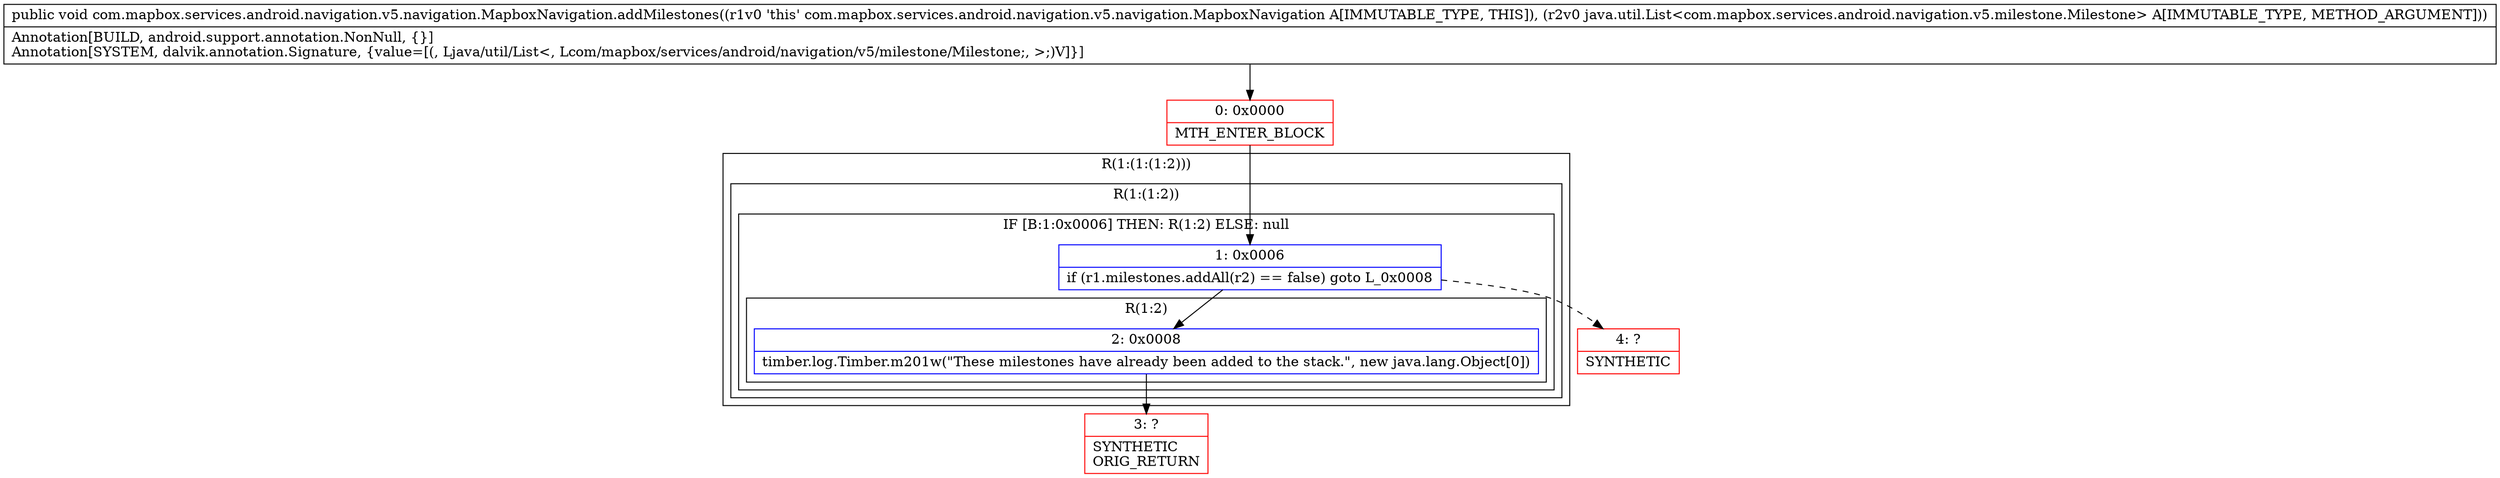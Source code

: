 digraph "CFG forcom.mapbox.services.android.navigation.v5.navigation.MapboxNavigation.addMilestones(Ljava\/util\/List;)V" {
subgraph cluster_Region_1312559525 {
label = "R(1:(1:(1:2)))";
node [shape=record,color=blue];
subgraph cluster_Region_853709897 {
label = "R(1:(1:2))";
node [shape=record,color=blue];
subgraph cluster_IfRegion_1455601858 {
label = "IF [B:1:0x0006] THEN: R(1:2) ELSE: null";
node [shape=record,color=blue];
Node_1 [shape=record,label="{1\:\ 0x0006|if (r1.milestones.addAll(r2) == false) goto L_0x0008\l}"];
subgraph cluster_Region_401723314 {
label = "R(1:2)";
node [shape=record,color=blue];
Node_2 [shape=record,label="{2\:\ 0x0008|timber.log.Timber.m201w(\"These milestones have already been added to the stack.\", new java.lang.Object[0])\l}"];
}
}
}
}
Node_0 [shape=record,color=red,label="{0\:\ 0x0000|MTH_ENTER_BLOCK\l}"];
Node_3 [shape=record,color=red,label="{3\:\ ?|SYNTHETIC\lORIG_RETURN\l}"];
Node_4 [shape=record,color=red,label="{4\:\ ?|SYNTHETIC\l}"];
MethodNode[shape=record,label="{public void com.mapbox.services.android.navigation.v5.navigation.MapboxNavigation.addMilestones((r1v0 'this' com.mapbox.services.android.navigation.v5.navigation.MapboxNavigation A[IMMUTABLE_TYPE, THIS]), (r2v0 java.util.List\<com.mapbox.services.android.navigation.v5.milestone.Milestone\> A[IMMUTABLE_TYPE, METHOD_ARGUMENT]))  | Annotation[BUILD, android.support.annotation.NonNull, \{\}]\lAnnotation[SYSTEM, dalvik.annotation.Signature, \{value=[(, Ljava\/util\/List\<, Lcom\/mapbox\/services\/android\/navigation\/v5\/milestone\/Milestone;, \>;)V]\}]\l}"];
MethodNode -> Node_0;
Node_1 -> Node_2;
Node_1 -> Node_4[style=dashed];
Node_2 -> Node_3;
Node_0 -> Node_1;
}

